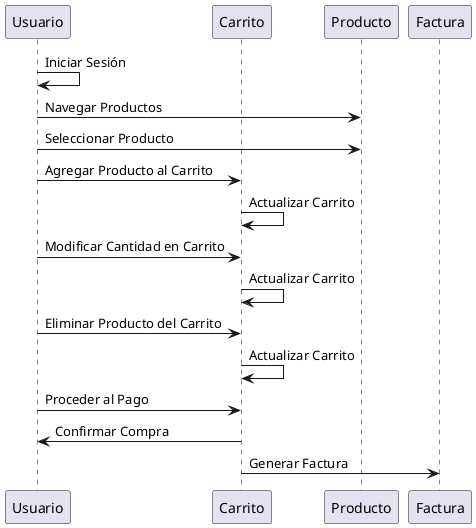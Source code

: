 @startuml
participant "Usuario" as U
participant "Carrito" as C
participant "Producto" as P
participant "Factura" as F

U -> U : Iniciar Sesión
U -> P : Navegar Productos
U -> P : Seleccionar Producto
U -> C : Agregar Producto al Carrito
C -> C : Actualizar Carrito

U -> C : Modificar Cantidad en Carrito
C -> C : Actualizar Carrito

U -> C : Eliminar Producto del Carrito
C -> C : Actualizar Carrito

U -> C : Proceder al Pago
C -> U : Confirmar Compra
C -> F : Generar Factura

@enduml
